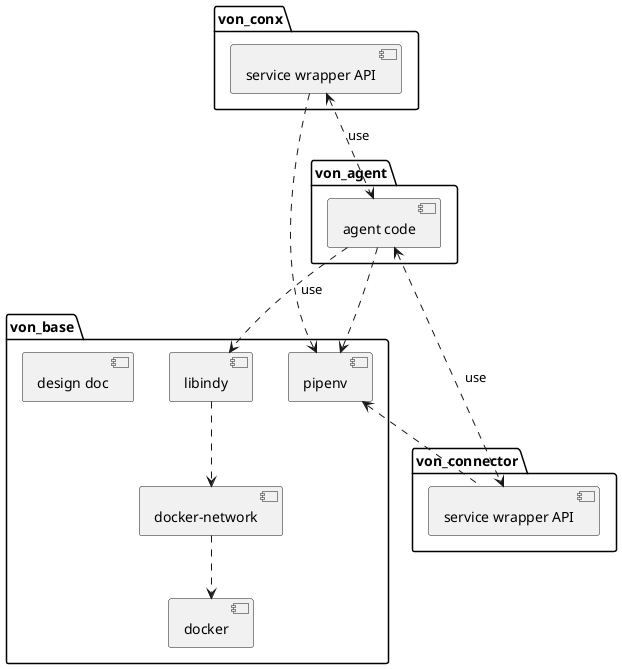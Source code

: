 @startuml
/'
Copyright 2017-2018 Government of Canada - Public Services and Procurement Canada - buyandsell.gc.ca

Licensed under the Apache License, Version 2.0 (the "License");
you may not use this file except in compliance with the License.
You may obtain a copy of the License at

http://www.apache.org/licenses/LICENSE-2.0

Unless required by applicable law or agreed to in writing, software
distributed under the License is distributed on an "AS IS" BASIS,
WITHOUT WARRANTIES OR CONDITIONS OF ANY KIND, either express or implied.
See the License for the specific language governing permissions and
limitations under the License.
'/

package von_base {
    [docker] as docker
    [libindy] as libindy
    [docker-network] as docker_network
    [pipenv] as pipenv
    [design doc]
}

package von_agent {
    [agent code] as agent_code
}

package von_conx {
    [service wrapper API] as von_conx_service_wrapper_api
}

package von_connector {
    [service wrapper API] as von_conn_service_wrapper_api
}

von_conx_service_wrapper_api ..> pipenv
von_conx_service_wrapper_api <..> agent_code: use
von_conn_service_wrapper_api .up.> pipenv
von_conn_service_wrapper_api <.up.> agent_code: use
agent_code ..> pipenv
agent_code ..> libindy: use
libindy .down.> docker_network
docker_network .down.>docker
@enduml
